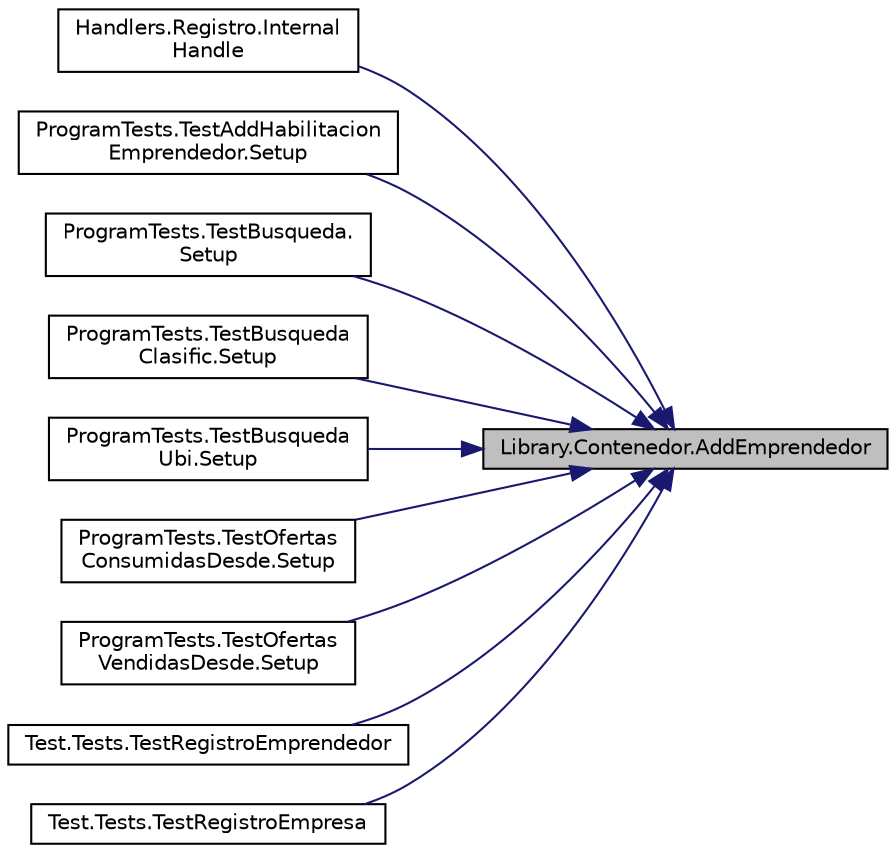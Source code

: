 digraph "Library.Contenedor.AddEmprendedor"
{
 // INTERACTIVE_SVG=YES
 // LATEX_PDF_SIZE
  edge [fontname="Helvetica",fontsize="10",labelfontname="Helvetica",labelfontsize="10"];
  node [fontname="Helvetica",fontsize="10",shape=record];
  rankdir="RL";
  Node1 [label="Library.Contenedor.AddEmprendedor",height=0.2,width=0.4,color="black", fillcolor="grey75", style="filled", fontcolor="black",tooltip="Añade un emprendedor al diccionario de emprendedores. Se utiliza un diccionario porque es mas facil p..."];
  Node1 -> Node2 [dir="back",color="midnightblue",fontsize="10",style="solid",fontname="Helvetica"];
  Node2 [label="Handlers.Registro.Internal\lHandle",height=0.2,width=0.4,color="black", fillcolor="white", style="filled",URL="$classHandlers_1_1Registro.html#a4fd7f856f6aa93b7daf36b15ac826800",tooltip="Procesa el comando \"/registro\", en el caso de que el usuario se encuentre en la lista de invitados...."];
  Node1 -> Node3 [dir="back",color="midnightblue",fontsize="10",style="solid",fontname="Helvetica"];
  Node3 [label="ProgramTests.TestAddHabilitacion\lEmprendedor.Setup",height=0.2,width=0.4,color="black", fillcolor="white", style="filled",URL="$classProgramTests_1_1TestAddHabilitacionEmprendedor.html#ace3d51160e2f01bbde5a37a9d93cc723",tooltip="Crea una instancia de rubro, emprendedor, dos empresas, clasificación y dos ofertas para la búsqueda...."];
  Node1 -> Node4 [dir="back",color="midnightblue",fontsize="10",style="solid",fontname="Helvetica"];
  Node4 [label="ProgramTests.TestBusqueda.\lSetup",height=0.2,width=0.4,color="black", fillcolor="white", style="filled",URL="$classProgramTests_1_1TestBusqueda.html#a9cd9cc0aa3d82c278fb84468c43b95d7",tooltip="Crea una instancia de rubro, emprendedor, dos empresas, clasificación y dos ofertas para la búsqueda...."];
  Node1 -> Node5 [dir="back",color="midnightblue",fontsize="10",style="solid",fontname="Helvetica"];
  Node5 [label="ProgramTests.TestBusqueda\lClasific.Setup",height=0.2,width=0.4,color="black", fillcolor="white", style="filled",URL="$classProgramTests_1_1TestBusquedaClasific.html#a9f789911f517a3e8e8436a0ff2524f35",tooltip="Crea una instancia de rubro, emprendedor, dos empresas, clasificación y dos ofertas para la búsqueda...."];
  Node1 -> Node6 [dir="back",color="midnightblue",fontsize="10",style="solid",fontname="Helvetica"];
  Node6 [label="ProgramTests.TestBusqueda\lUbi.Setup",height=0.2,width=0.4,color="black", fillcolor="white", style="filled",URL="$classProgramTests_1_1TestBusquedaUbi.html#abbc999f823b1d5ea18f43cc98d4e7d67",tooltip="Crea una instancia de rubro, emprendedor, dos empresas, clasificación y dos ofertas para la búsqueda...."];
  Node1 -> Node7 [dir="back",color="midnightblue",fontsize="10",style="solid",fontname="Helvetica"];
  Node7 [label="ProgramTests.TestOfertas\lConsumidasDesde.Setup",height=0.2,width=0.4,color="black", fillcolor="white", style="filled",URL="$classProgramTests_1_1TestOfertasConsumidasDesde.html#aaff290ad2dcfbff856cd0468d0a42caa",tooltip="Crea una Empresa y un emprendedor (Asi como un rubro). Luego se crea la oferta de la empresa Luego se..."];
  Node1 -> Node8 [dir="back",color="midnightblue",fontsize="10",style="solid",fontname="Helvetica"];
  Node8 [label="ProgramTests.TestOfertas\lVendidasDesde.Setup",height=0.2,width=0.4,color="black", fillcolor="white", style="filled",URL="$classProgramTests_1_1TestOfertasVendidasDesde.html#a684bded4cd2ca3caffc53194202c02b0",tooltip="Crea una Empresa y un emprendedor (Asi como un rubro). Luego se crea la oferta de la empresa Luego se..."];
  Node1 -> Node9 [dir="back",color="midnightblue",fontsize="10",style="solid",fontname="Helvetica"];
  Node9 [label="Test.Tests.TestRegistroEmprendedor",height=0.2,width=0.4,color="black", fillcolor="white", style="filled",URL="$classTest_1_1Tests.html#a740ac61051a5c213ef57b1d57f148aa7",tooltip="Prueba que los emprendedores accedan a su registro de materiales consumidos en un perido de tiempo de..."];
  Node1 -> Node10 [dir="back",color="midnightblue",fontsize="10",style="solid",fontname="Helvetica"];
  Node10 [label="Test.Tests.TestRegistroEmpresa",height=0.2,width=0.4,color="black", fillcolor="white", style="filled",URL="$classTest_1_1Tests.html#ab7c8a7fce23a25f18126f2723496fdd0",tooltip="Prueba que las empresas accedan a su registro de materiales entregados en un perido de tiempo determi..."];
}
